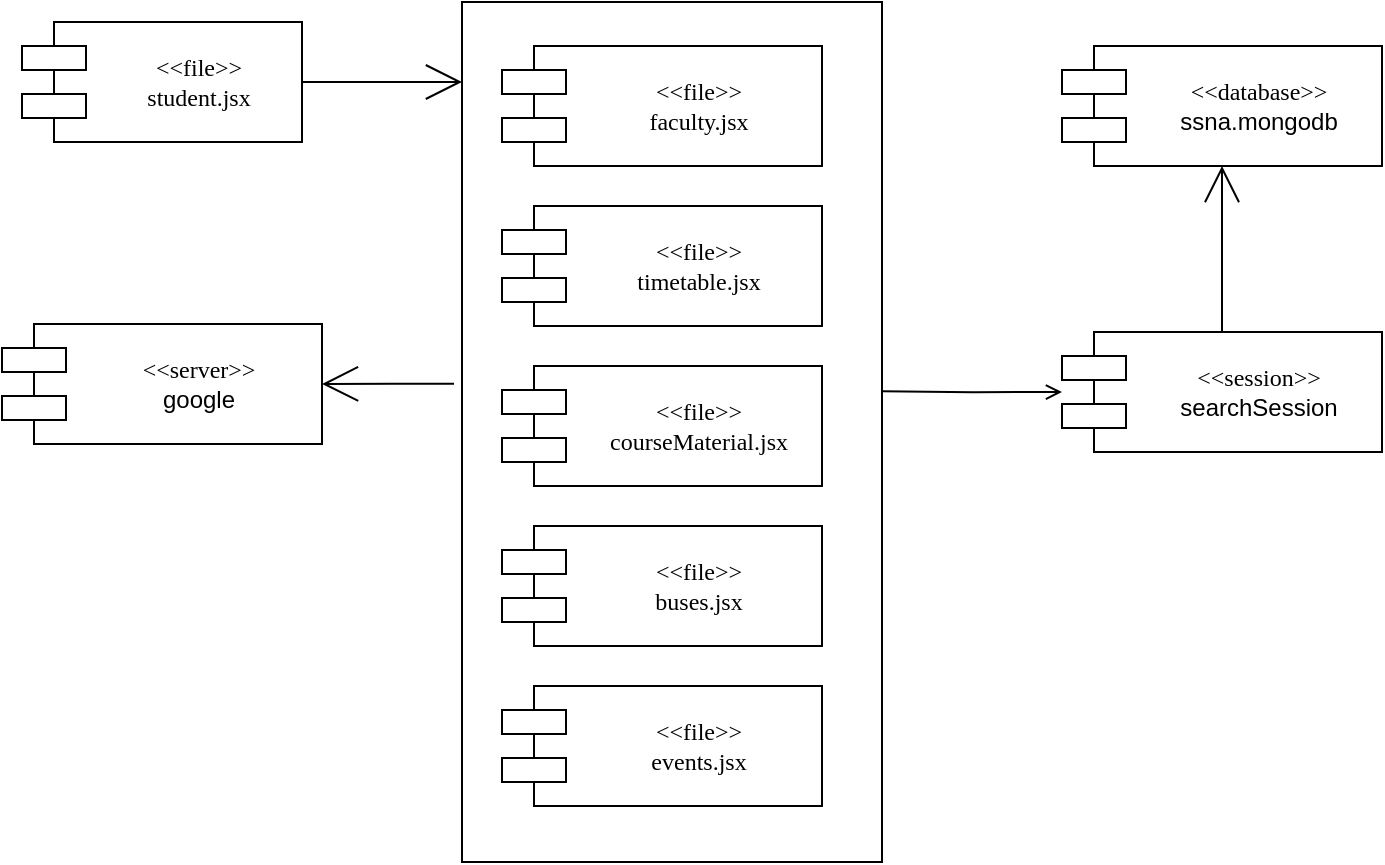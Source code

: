 <mxfile version="22.0.4" type="google">
  <diagram name="Page-1" id="5f0bae14-7c28-e335-631c-24af17079c00">
    <mxGraphModel grid="1" page="1" gridSize="10" guides="1" tooltips="1" connect="1" arrows="1" fold="1" pageScale="1" pageWidth="1100" pageHeight="850" background="none" math="0" shadow="0">
      <root>
        <mxCell id="0" />
        <mxCell id="1" parent="0" />
        <mxCell id="DinFG85GYc5fznJMFpQ--19" value="" style="rounded=0;whiteSpace=wrap;html=1;" vertex="1" parent="1">
          <mxGeometry x="430" y="200" width="210" height="430" as="geometry" />
        </mxCell>
        <mxCell id="39150e848f15840c-5" value="&lt;div style=&quot;&quot;&gt;&lt;span style=&quot;background-color: initial;&quot;&gt;&amp;lt;&amp;lt;file&amp;gt;&amp;gt;&lt;/span&gt;&lt;/div&gt;&lt;div style=&quot;&quot;&gt;&lt;span style=&quot;background-color: initial;&quot;&gt;student.jsx&lt;/span&gt;&lt;/div&gt;" style="shape=component;align=center;spacingLeft=36;rounded=0;shadow=0;comic=0;labelBackgroundColor=none;strokeWidth=1;fontFamily=Verdana;fontSize=12;html=1;movable=1;resizable=1;rotatable=1;deletable=1;editable=1;locked=0;connectable=1;" vertex="1" parent="1">
          <mxGeometry x="210" y="210" width="140" height="60" as="geometry" />
        </mxCell>
        <mxCell id="39150e848f15840c-15" style="edgeStyle=orthogonalEdgeStyle;rounded=0;html=1;labelBackgroundColor=none;startArrow=none;startFill=0;startSize=8;endArrow=open;endFill=0;endSize=16;fontFamily=Verdana;fontSize=12;" edge="1" parent="1" source="39150e848f15840c-5">
          <mxGeometry relative="1" as="geometry">
            <Array as="points" />
            <mxPoint x="430" y="240" as="targetPoint" />
          </mxGeometry>
        </mxCell>
        <mxCell id="DinFG85GYc5fznJMFpQ--4" value="&lt;div style=&quot;&quot;&gt;&lt;span style=&quot;background-color: initial;&quot;&gt;&amp;lt;&amp;lt;file&amp;gt;&amp;gt;&lt;/span&gt;&lt;/div&gt;&lt;div style=&quot;&quot;&gt;&lt;span style=&quot;background-color: initial;&quot;&gt;faculty.jsx&lt;/span&gt;&lt;/div&gt;" style="shape=component;align=center;spacingLeft=36;rounded=0;shadow=0;comic=0;labelBackgroundColor=none;strokeWidth=1;fontFamily=Verdana;fontSize=12;html=1;" vertex="1" parent="1">
          <mxGeometry x="450" y="222" width="160" height="60" as="geometry" />
        </mxCell>
        <mxCell id="DinFG85GYc5fznJMFpQ--9" value="&lt;div style=&quot;&quot;&gt;&lt;span style=&quot;background-color: initial;&quot;&gt;&amp;lt;&amp;lt;file&amp;gt;&amp;gt;&lt;/span&gt;&lt;/div&gt;&lt;div style=&quot;&quot;&gt;&lt;span style=&quot;background-color: initial;&quot;&gt;timetable.jsx&lt;/span&gt;&lt;/div&gt;" style="shape=component;align=center;spacingLeft=36;rounded=0;shadow=0;comic=0;labelBackgroundColor=none;strokeWidth=1;fontFamily=Verdana;fontSize=12;html=1;" vertex="1" parent="1">
          <mxGeometry x="450" y="302" width="160" height="60" as="geometry" />
        </mxCell>
        <mxCell id="DinFG85GYc5fznJMFpQ--10" value="&lt;div style=&quot;&quot;&gt;&lt;span style=&quot;background-color: initial;&quot;&gt;&amp;lt;&amp;lt;file&amp;gt;&amp;gt;&lt;/span&gt;&lt;/div&gt;&lt;div style=&quot;&quot;&gt;&lt;span style=&quot;background-color: initial;&quot;&gt;courseMaterial.jsx&lt;/span&gt;&lt;/div&gt;" style="shape=component;align=center;spacingLeft=36;rounded=0;shadow=0;comic=0;labelBackgroundColor=none;strokeWidth=1;fontFamily=Verdana;fontSize=12;html=1;" vertex="1" parent="1">
          <mxGeometry x="450" y="382" width="160" height="60" as="geometry" />
        </mxCell>
        <mxCell id="DinFG85GYc5fznJMFpQ--11" value="&lt;div style=&quot;&quot;&gt;&lt;span style=&quot;background-color: initial;&quot;&gt;&amp;lt;&amp;lt;file&amp;gt;&amp;gt;&lt;/span&gt;&lt;/div&gt;&lt;div style=&quot;&quot;&gt;&lt;span style=&quot;background-color: initial;&quot;&gt;buses.jsx&lt;/span&gt;&lt;/div&gt;" style="shape=component;align=center;spacingLeft=36;rounded=0;shadow=0;comic=0;labelBackgroundColor=none;strokeWidth=1;fontFamily=Verdana;fontSize=12;html=1;" vertex="1" parent="1">
          <mxGeometry x="450" y="462" width="160" height="60" as="geometry" />
        </mxCell>
        <mxCell id="DinFG85GYc5fznJMFpQ--12" value="&lt;div style=&quot;&quot;&gt;&lt;span style=&quot;background-color: initial;&quot;&gt;&amp;lt;&amp;lt;file&amp;gt;&amp;gt;&lt;/span&gt;&lt;/div&gt;&lt;div style=&quot;&quot;&gt;&lt;span style=&quot;background-color: initial;&quot;&gt;events.jsx&lt;/span&gt;&lt;/div&gt;" style="shape=component;align=center;spacingLeft=36;rounded=0;shadow=0;comic=0;labelBackgroundColor=none;strokeWidth=1;fontFamily=Verdana;fontSize=12;html=1;" vertex="1" parent="1">
          <mxGeometry x="450" y="542" width="160" height="60" as="geometry" />
        </mxCell>
        <mxCell id="DinFG85GYc5fznJMFpQ--14" value="&lt;div style=&quot;&quot;&gt;&amp;lt;&amp;lt;database&amp;gt;&amp;gt;&lt;br style=&quot;border-color: var(--border-color); font-family: Helvetica;&quot;&gt;&lt;span style=&quot;font-family: Helvetica;&quot;&gt;ssna.mongodb&lt;/span&gt;&lt;br&gt;&lt;/div&gt;" style="shape=component;align=center;spacingLeft=36;rounded=0;shadow=0;comic=0;labelBackgroundColor=none;strokeWidth=1;fontFamily=Verdana;fontSize=12;html=1;" vertex="1" parent="1">
          <mxGeometry x="730" y="222" width="160" height="60" as="geometry" />
        </mxCell>
        <mxCell id="DinFG85GYc5fznJMFpQ--15" style="edgeStyle=orthogonalEdgeStyle;rounded=0;html=1;labelBackgroundColor=none;startArrow=none;startFill=0;endArrow=open;endFill=0;fontFamily=Verdana;fontSize=12;" edge="1" parent="1">
          <mxGeometry relative="1" as="geometry">
            <Array as="points" />
            <mxPoint x="640" y="394.57" as="sourcePoint" />
            <mxPoint x="730" y="395" as="targetPoint" />
          </mxGeometry>
        </mxCell>
        <mxCell id="DinFG85GYc5fznJMFpQ--16" value="&lt;div style=&quot;&quot;&gt;&amp;lt;&amp;lt;session&amp;gt;&amp;gt;&lt;br style=&quot;border-color: var(--border-color); font-family: Helvetica;&quot;&gt;&lt;span style=&quot;font-family: Helvetica;&quot;&gt;searchSession&lt;/span&gt;&lt;br&gt;&lt;/div&gt;" style="shape=component;align=center;spacingLeft=36;rounded=0;shadow=0;comic=0;labelBackgroundColor=none;strokeWidth=1;fontFamily=Verdana;fontSize=12;html=1;" vertex="1" parent="1">
          <mxGeometry x="730" y="365" width="160" height="60" as="geometry" />
        </mxCell>
        <mxCell id="DinFG85GYc5fznJMFpQ--17" style="edgeStyle=orthogonalEdgeStyle;rounded=0;html=1;labelBackgroundColor=none;startArrow=none;startFill=0;startSize=8;endArrow=open;endFill=0;endSize=16;fontFamily=Verdana;fontSize=12;exitX=0.5;exitY=0;exitDx=0;exitDy=0;entryX=0.5;entryY=1;entryDx=0;entryDy=0;" edge="1" parent="1" source="DinFG85GYc5fznJMFpQ--16" target="DinFG85GYc5fznJMFpQ--14">
          <mxGeometry relative="1" as="geometry">
            <Array as="points" />
            <mxPoint x="690" y="331.57" as="sourcePoint" />
            <mxPoint x="820" y="331.57" as="targetPoint" />
          </mxGeometry>
        </mxCell>
        <mxCell id="DinFG85GYc5fznJMFpQ--20" value="&lt;div style=&quot;&quot;&gt;&amp;lt;&amp;lt;server&amp;gt;&amp;gt;&lt;br style=&quot;border-color: var(--border-color); font-family: Helvetica;&quot;&gt;&lt;span style=&quot;font-family: Helvetica;&quot;&gt;google&lt;/span&gt;&lt;br&gt;&lt;/div&gt;" style="shape=component;align=center;spacingLeft=36;rounded=0;shadow=0;comic=0;labelBackgroundColor=none;strokeWidth=1;fontFamily=Verdana;fontSize=12;html=1;" vertex="1" parent="1">
          <mxGeometry x="200" y="361" width="160" height="60" as="geometry" />
        </mxCell>
        <mxCell id="DinFG85GYc5fznJMFpQ--21" style="edgeStyle=orthogonalEdgeStyle;rounded=0;html=1;labelBackgroundColor=none;startArrow=none;startFill=0;startSize=8;endArrow=open;endFill=0;endSize=16;fontFamily=Verdana;fontSize=12;exitX=-0.019;exitY=0.444;exitDx=0;exitDy=0;exitPerimeter=0;entryX=1;entryY=0.5;entryDx=0;entryDy=0;" edge="1" parent="1" source="DinFG85GYc5fznJMFpQ--19" target="DinFG85GYc5fznJMFpQ--20">
          <mxGeometry relative="1" as="geometry">
            <Array as="points" />
            <mxPoint x="320" y="450" as="sourcePoint" />
            <mxPoint x="410" y="450.43" as="targetPoint" />
          </mxGeometry>
        </mxCell>
      </root>
    </mxGraphModel>
  </diagram>
</mxfile>
